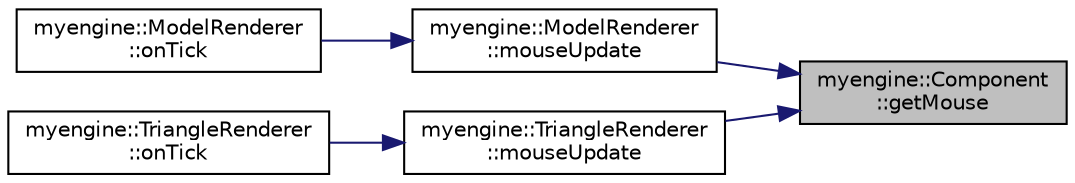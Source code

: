 digraph "myengine::Component::getMouse"
{
 // LATEX_PDF_SIZE
  edge [fontname="Helvetica",fontsize="10",labelfontname="Helvetica",labelfontsize="10"];
  node [fontname="Helvetica",fontsize="10",shape=record];
  rankdir="RL";
  Node1 [label="myengine::Component\l::getMouse",height=0.2,width=0.4,color="black", fillcolor="grey75", style="filled", fontcolor="black",tooltip="Returns the Mouse."];
  Node1 -> Node2 [dir="back",color="midnightblue",fontsize="10",style="solid",fontname="Helvetica"];
  Node2 [label="myengine::ModelRenderer\l::mouseUpdate",height=0.2,width=0.4,color="black", fillcolor="white", style="filled",URL="$structmyengine_1_1_model_renderer.html#a853e29bd0aa9b73004ab46f105fcef20",tooltip=" "];
  Node2 -> Node3 [dir="back",color="midnightblue",fontsize="10",style="solid",fontname="Helvetica"];
  Node3 [label="myengine::ModelRenderer\l::onTick",height=0.2,width=0.4,color="black", fillcolor="white", style="filled",URL="$structmyengine_1_1_model_renderer.html#ac1a09170155c3fddfe23ac24334fb689",tooltip=" "];
  Node1 -> Node4 [dir="back",color="midnightblue",fontsize="10",style="solid",fontname="Helvetica"];
  Node4 [label="myengine::TriangleRenderer\l::mouseUpdate",height=0.2,width=0.4,color="black", fillcolor="white", style="filled",URL="$structmyengine_1_1_triangle_renderer.html#a3ac2c021a5a1b280a7ef84056049b45a",tooltip=" "];
  Node4 -> Node5 [dir="back",color="midnightblue",fontsize="10",style="solid",fontname="Helvetica"];
  Node5 [label="myengine::TriangleRenderer\l::onTick",height=0.2,width=0.4,color="black", fillcolor="white", style="filled",URL="$structmyengine_1_1_triangle_renderer.html#a8772473eb0f65d036220b3f48f45f8ce",tooltip=" "];
}

